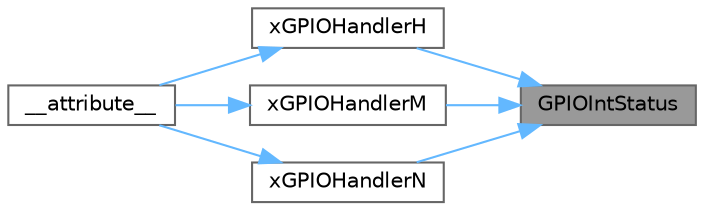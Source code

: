 digraph "GPIOIntStatus"
{
 // LATEX_PDF_SIZE
  bgcolor="transparent";
  edge [fontname=Helvetica,fontsize=10,labelfontname=Helvetica,labelfontsize=10];
  node [fontname=Helvetica,fontsize=10,shape=box,height=0.2,width=0.4];
  rankdir="RL";
  Node1 [id="Node000001",label="GPIOIntStatus",height=0.2,width=0.4,color="gray40", fillcolor="grey60", style="filled", fontcolor="black",tooltip=" "];
  Node1 -> Node2 [id="edge1_Node000001_Node000002",dir="back",color="steelblue1",style="solid",tooltip=" "];
  Node2 [id="Node000002",label="xGPIOHandlerH",height=0.2,width=0.4,color="grey40", fillcolor="white", style="filled",URL="$group__motor.html#gafcf62509553f63c5a7bf44e7d61c960b",tooltip="GPIO Port H Interrupt Handler."];
  Node2 -> Node3 [id="edge2_Node000002_Node000003",dir="back",color="steelblue1",style="solid",tooltip=" "];
  Node3 [id="Node000003",label="__attribute__",height=0.2,width=0.4,color="grey40", fillcolor="white", style="filled",URL="$startup__gcc_8c.html#ac301d0df9e7ae88a8033eb61344b22c5",tooltip=" "];
  Node1 -> Node4 [id="edge3_Node000001_Node000004",dir="back",color="steelblue1",style="solid",tooltip=" "];
  Node4 [id="Node000004",label="xGPIOHandlerM",height=0.2,width=0.4,color="grey40", fillcolor="white", style="filled",URL="$group__motor.html#gaf3d16f19c3510a10f87fc0bcf1e57918",tooltip="GPIO Port M Interrupt Handler."];
  Node4 -> Node3 [id="edge4_Node000004_Node000003",dir="back",color="steelblue1",style="solid",tooltip=" "];
  Node1 -> Node5 [id="edge5_Node000001_Node000005",dir="back",color="steelblue1",style="solid",tooltip=" "];
  Node5 [id="Node000005",label="xGPIOHandlerN",height=0.2,width=0.4,color="grey40", fillcolor="white", style="filled",URL="$group__motor.html#gab522aa5b63f839693f4c5f1da54dde72",tooltip="GPIO Port N Interrupt Handler."];
  Node5 -> Node3 [id="edge6_Node000005_Node000003",dir="back",color="steelblue1",style="solid",tooltip=" "];
}
